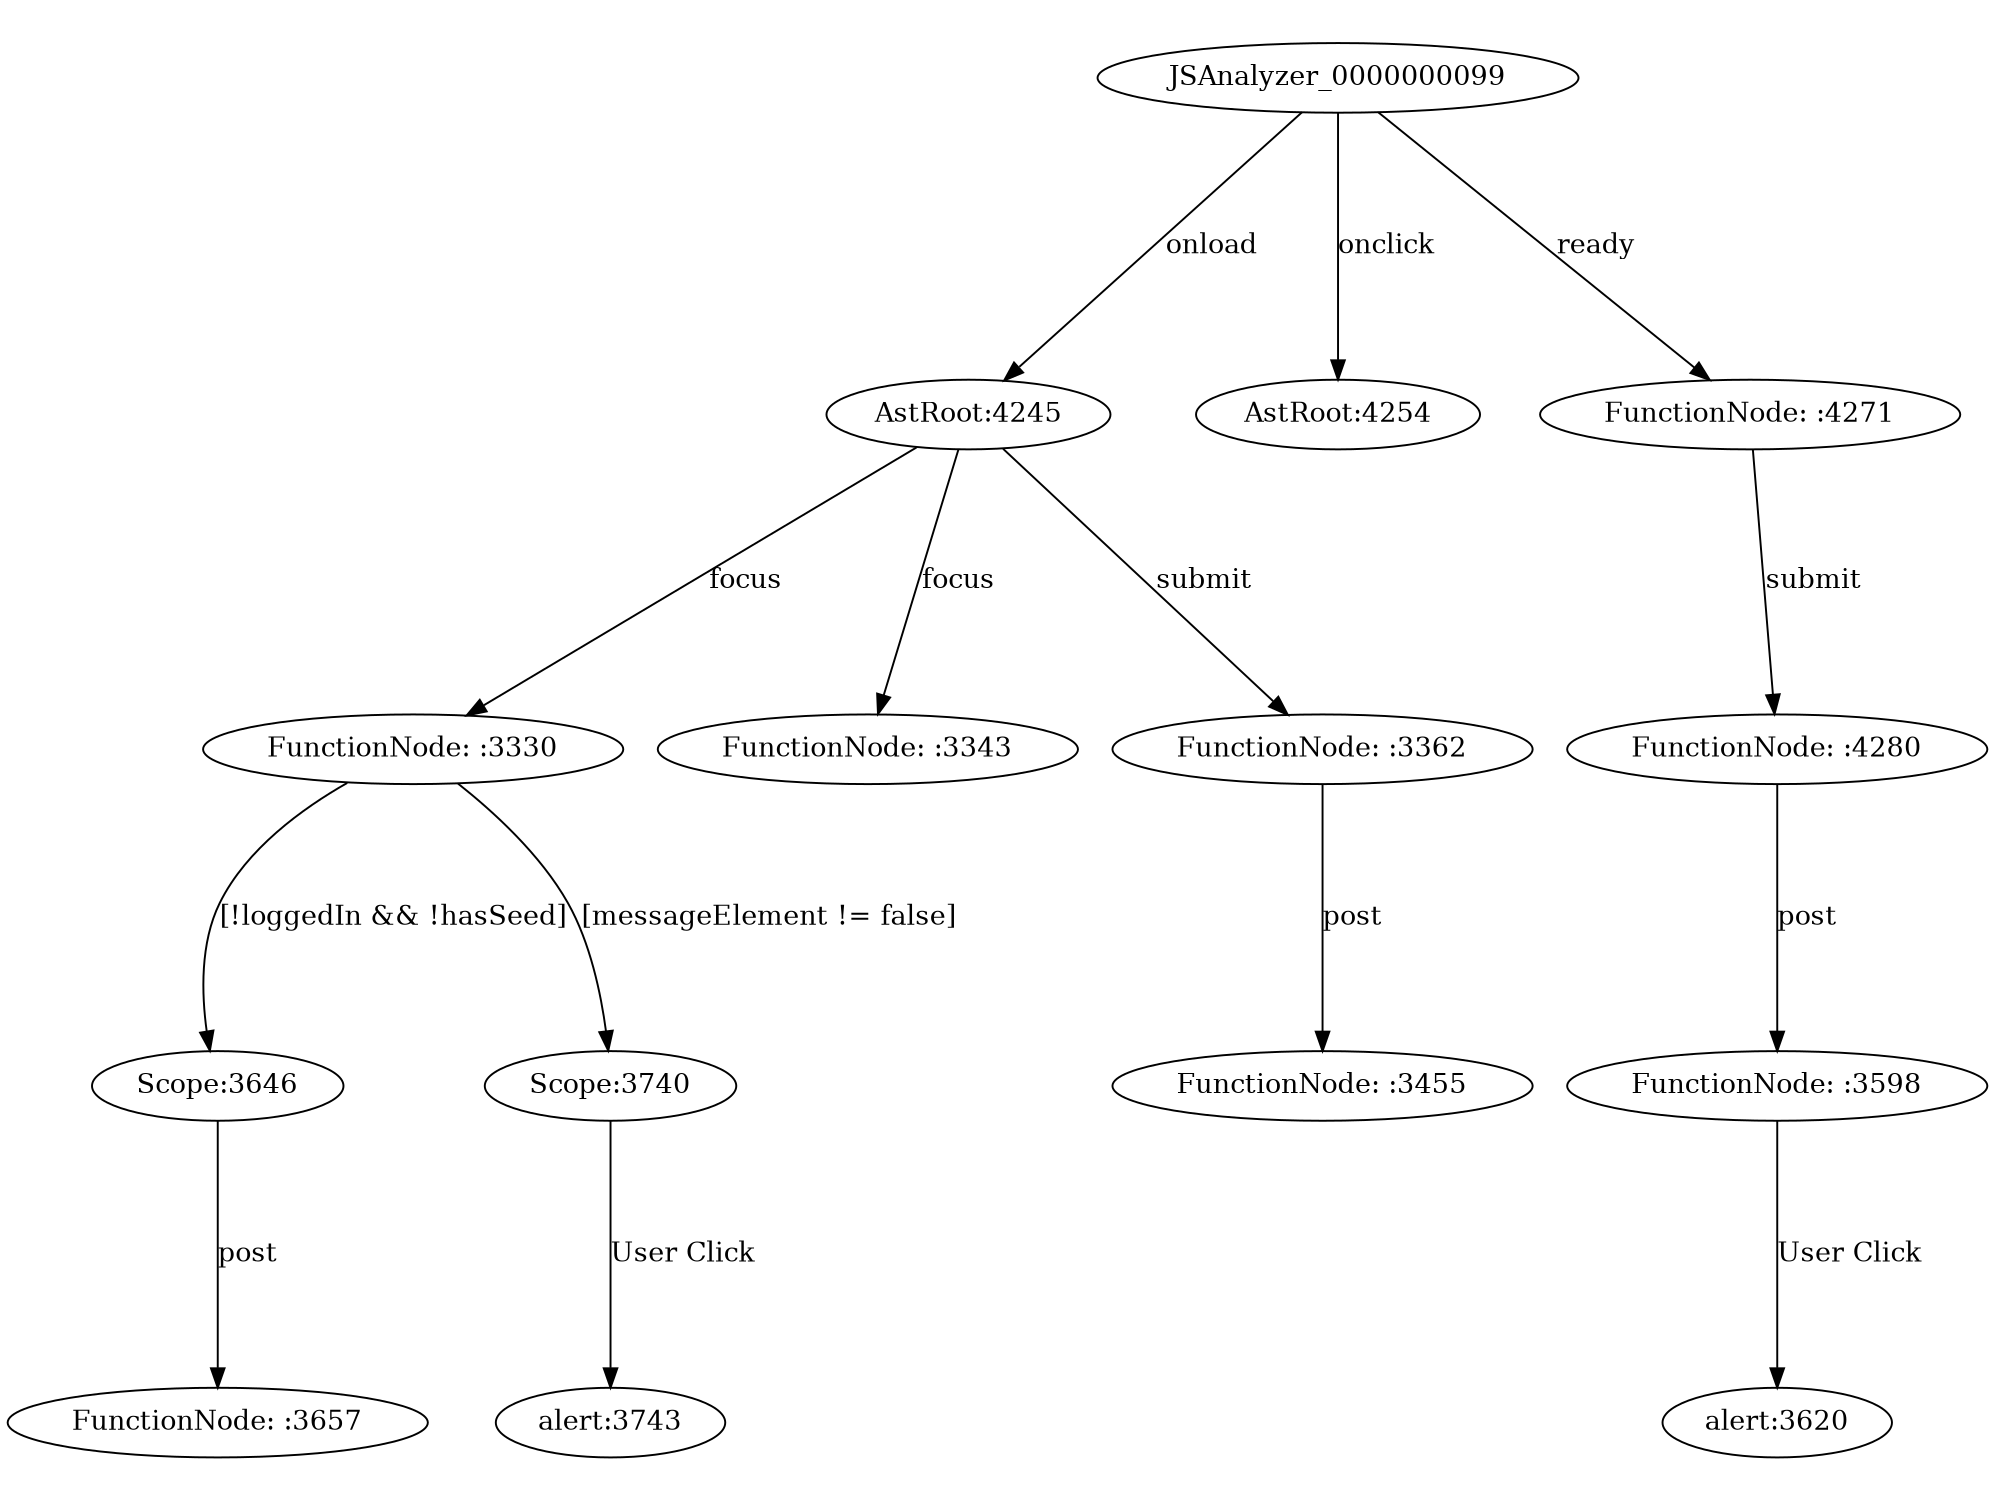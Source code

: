 digraph CallGraph {
size="15.0,10.0";
ratio="0.75";
JSAnalyzer_0000000099;
JSAnalyzer_0000003330[label="FunctionNode: :3330"];
JSAnalyzer_0000003343[label="FunctionNode: :3343"];
JSAnalyzer_0000003362[label="FunctionNode: :3362"];
JSAnalyzer_0000003455[label="FunctionNode: :3455"];
JSAnalyzer_0000003598[label="FunctionNode: :3598"];
JSAnalyzer_0000003646[label="Scope:3646"];
JSAnalyzer_0000003657[label="FunctionNode: :3657"];
JSAnalyzer_0000003740[label="Scope:3740"];
JSAnalyzer_0000004245[label="AstRoot:4245"];
JSAnalyzer_0000004254[label="AstRoot:4254"];
JSAnalyzer_0000004271[label="FunctionNode: :4271"];
JSAnalyzer_0000004280[label="FunctionNode: :4280"];
JSAnalyzer_0000003620[label="alert:3620"];
JSAnalyzer_0000003743[label="alert:3743"];
JSAnalyzer_0000003330 -> JSAnalyzer_0000003646[label="[!loggedIn && !hasSeed]"];
JSAnalyzer_0000003330 -> JSAnalyzer_0000003740[label="[messageElement != false]"];
JSAnalyzer_0000000099 -> JSAnalyzer_0000004245[label="onload"];
JSAnalyzer_0000000099 -> JSAnalyzer_0000004254[label="onclick"];
JSAnalyzer_0000004245 -> JSAnalyzer_0000003330[label="focus"];
JSAnalyzer_0000004245 -> JSAnalyzer_0000003343[label="focus"];
JSAnalyzer_0000004245 -> JSAnalyzer_0000003362[label="submit"];
JSAnalyzer_0000003362 -> JSAnalyzer_0000003455[label="post"];
JSAnalyzer_0000004280 -> JSAnalyzer_0000003598[label="post"];
JSAnalyzer_0000003598 -> JSAnalyzer_0000003620[label="User Click"];
JSAnalyzer_0000003646 -> JSAnalyzer_0000003657[label="post"];
JSAnalyzer_0000003740 -> JSAnalyzer_0000003743[label="User Click"];
JSAnalyzer_0000000099 -> JSAnalyzer_0000004271[label="ready"];
JSAnalyzer_0000004271 -> JSAnalyzer_0000004280[label="submit"];
}
